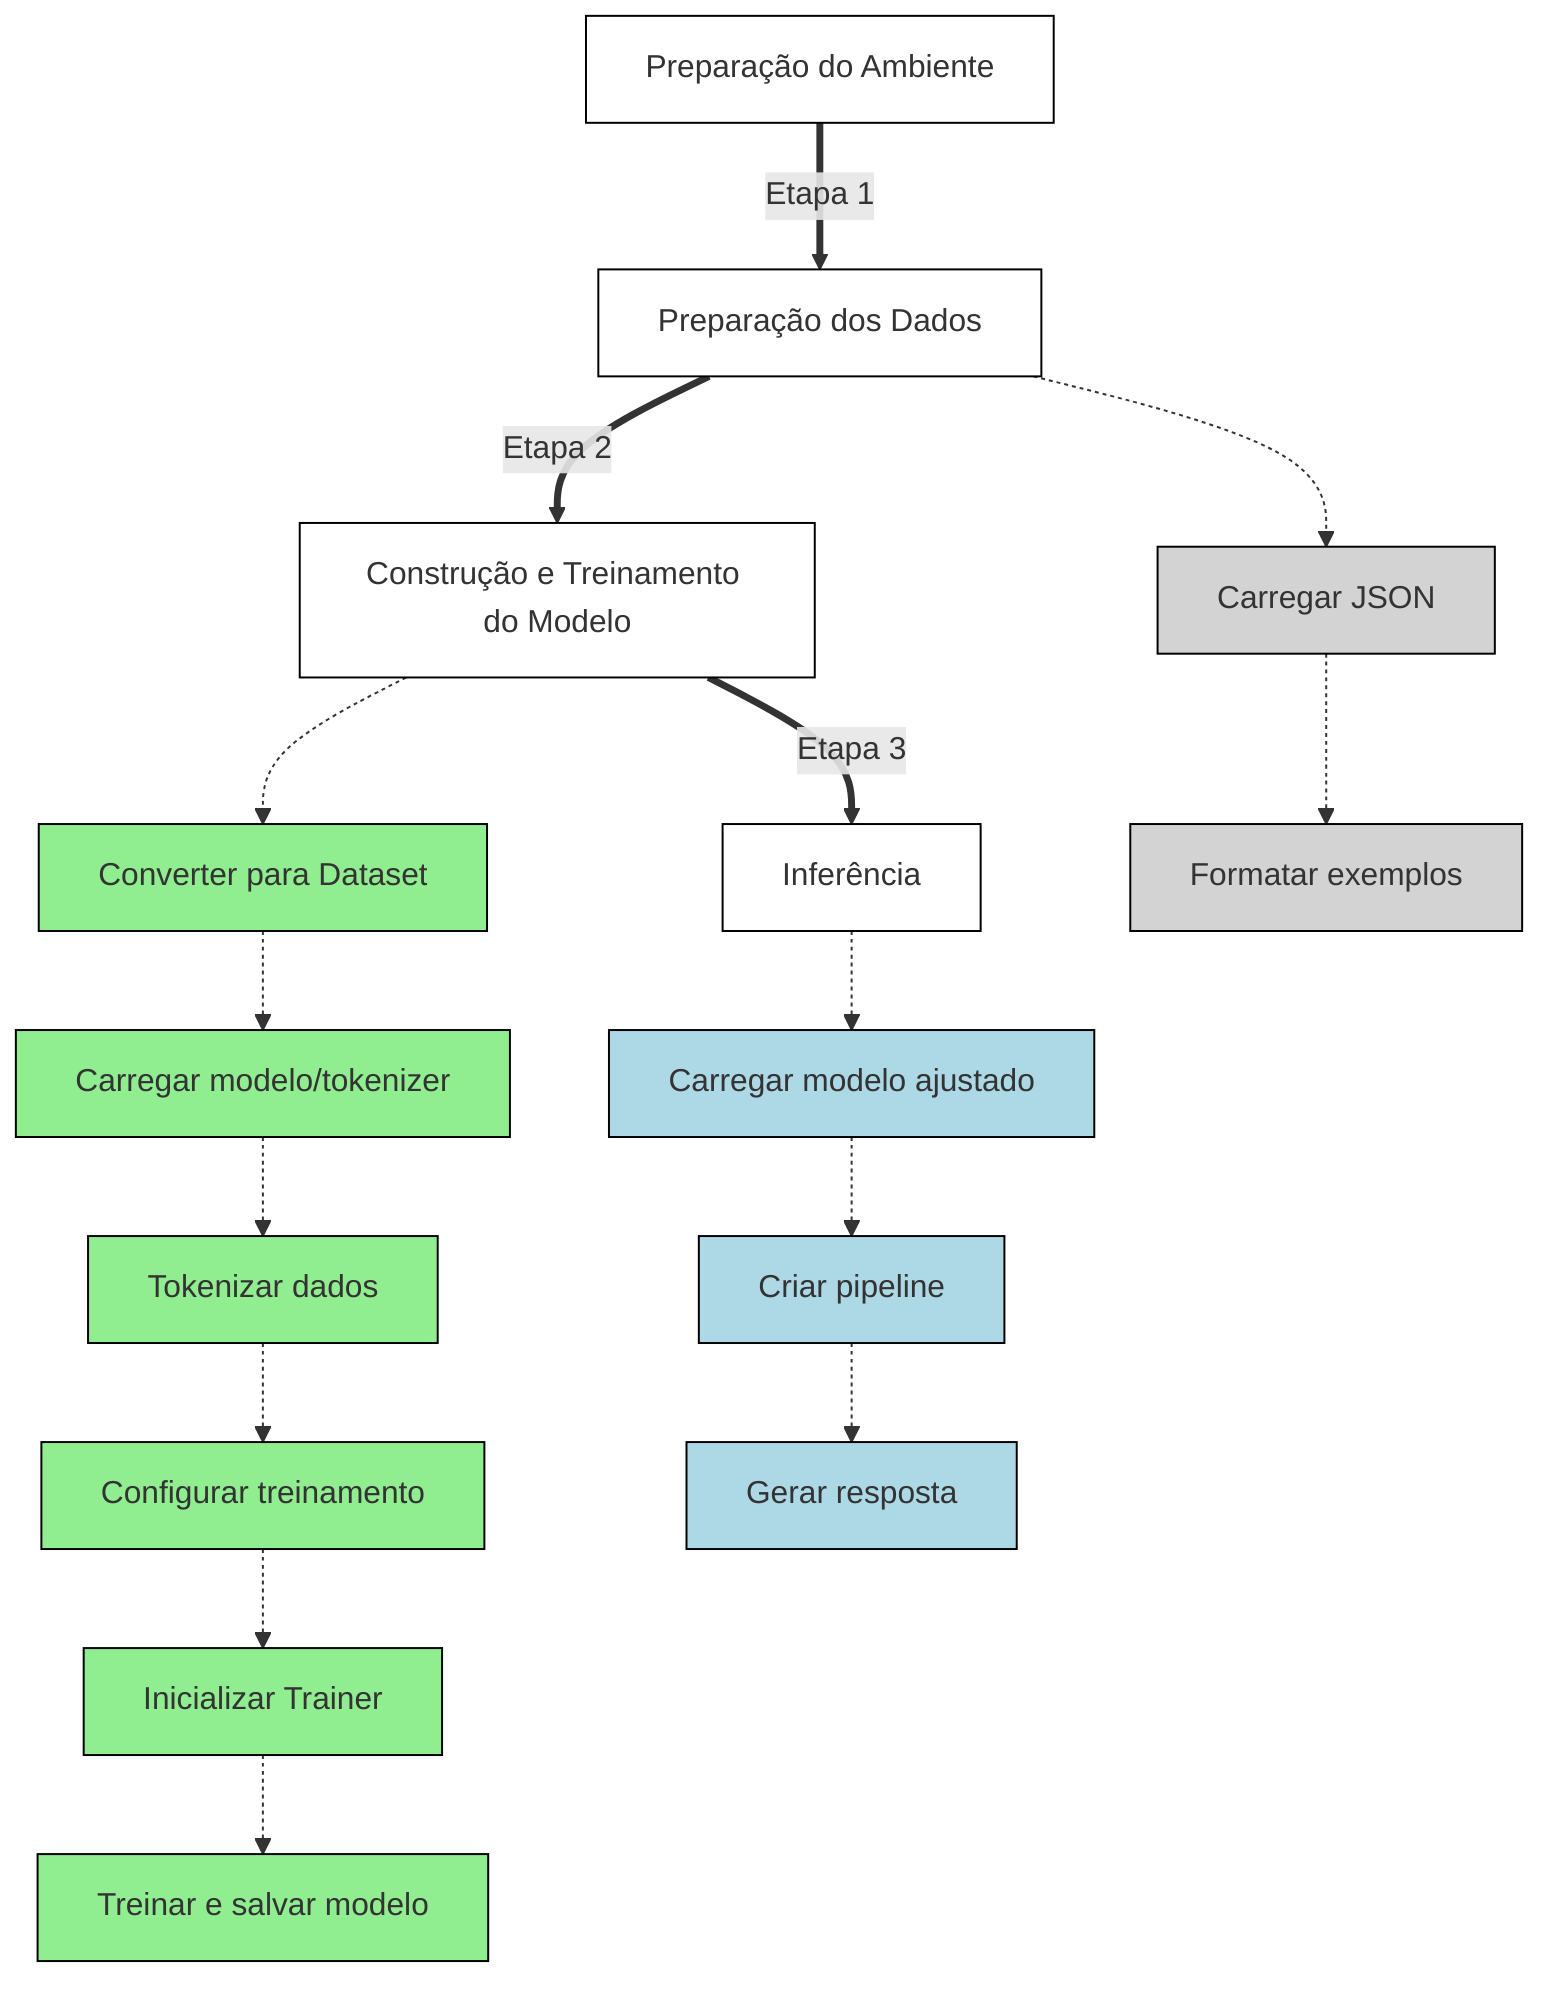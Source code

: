 flowchart TD
    A["Preparação do Ambiente"] == Etapa 1 ==> B["Preparação dos Dados"]
    B == Etapa 2 ==> C["Construção e Treinamento do Modelo"]
    C == Etapa 3 ==> D["Inferência"]
    C1["Converter para Dataset"] -.-> C2["Carregar modelo/tokenizer"]
    C2 -.-> C3["Tokenizar dados"]
    C3 -.-> C4["Configurar treinamento"]
    C4 -.-> C5["Inicializar Trainer"]
    C5 -.-> C6["Treinar e salvar modelo"]
    B -.-> B1["Carregar JSON"]
    B1 -.-> B2["Formatar exemplos"]
    C -.-> C1
    D -.-> D1["Carregar modelo ajustado"]
    D1 -.-> D2["Criar pipeline"]
    D2 -.-> D3["Gerar resposta"]

     A:::highlighted
     B:::highlighted
     C:::highlighted
     D:::highlighted
     C1:::lightGreen
     C2:::lightGreen
     C3:::lightGreen
     C4:::lightGreen
     C5:::lightGreen
     C6:::lightGreen
     B1:::lightGray
     B2:::lightGray
     D1:::lightBlue
     D2:::lightBlue
     D3:::lightBlue
    classDef lightGray fill:#d3d3d3,stroke:#000,stroke-width:1px
    classDef highlighted stroke:#f00,stroke-width:2px
    classDef lightBlue fill:#add8e6,stroke:#000,stroke-width:1px
    classDef lightGreen fill:#90ee90,stroke:#000,stroke-width:1px
    style A fill:#fff,stroke:#000,stroke-width:1px
    style B fill:#fff,stroke:#000,stroke-width:1px
    style C fill:#fff,stroke:#000,stroke-width:1px
    style D fill:#fff,stroke:#000,stroke-width:1px
